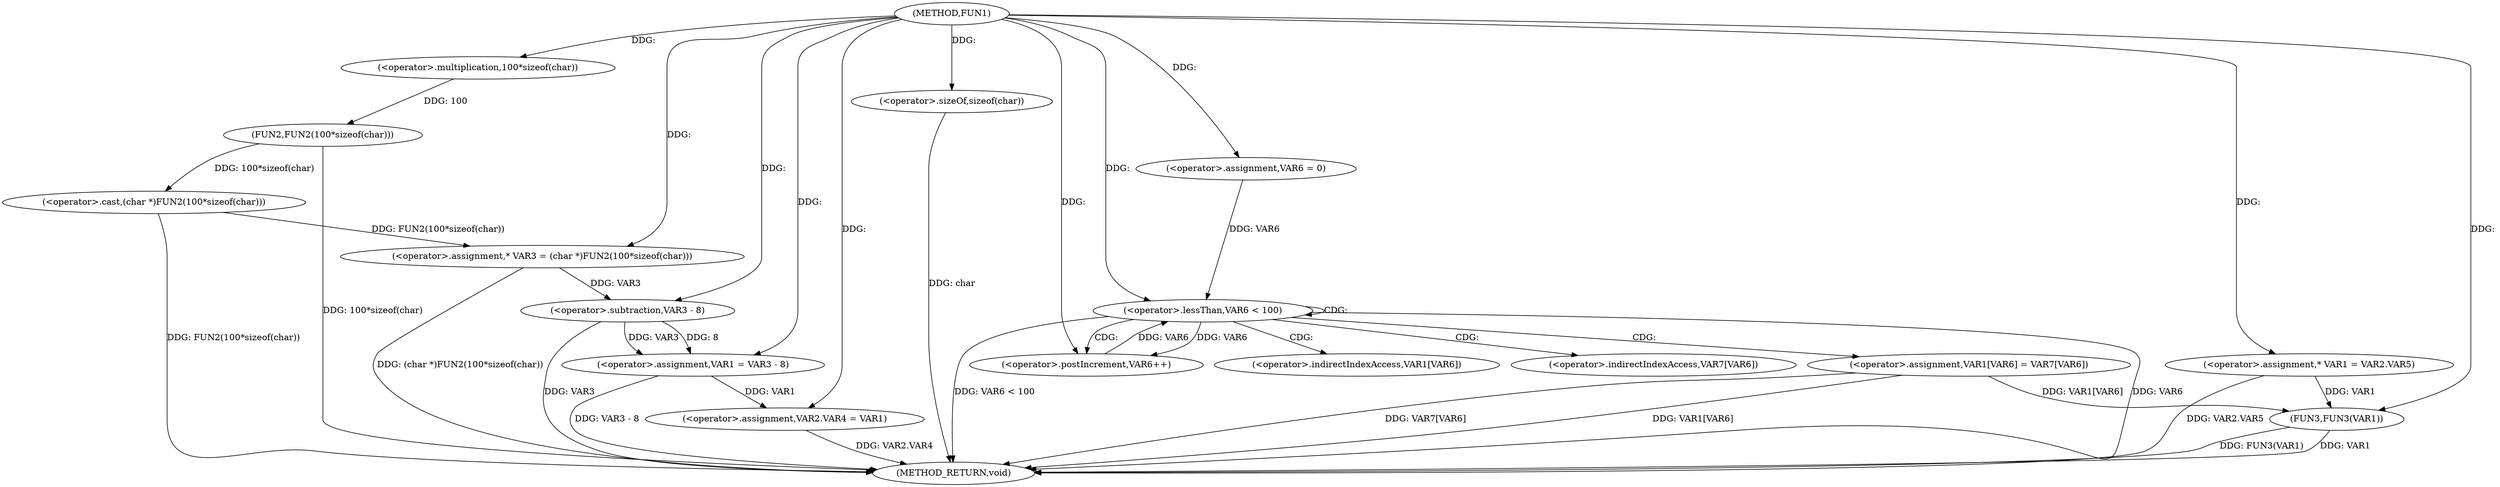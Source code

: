 digraph FUN1 {  
"1000100" [label = "(METHOD,FUN1)" ]
"1000153" [label = "(METHOD_RETURN,void)" ]
"1000105" [label = "(<operator>.assignment,* VAR3 = (char *)FUN2(100*sizeof(char)))" ]
"1000107" [label = "(<operator>.cast,(char *)FUN2(100*sizeof(char)))" ]
"1000109" [label = "(FUN2,FUN2(100*sizeof(char)))" ]
"1000110" [label = "(<operator>.multiplication,100*sizeof(char))" ]
"1000112" [label = "(<operator>.sizeOf,sizeof(char))" ]
"1000114" [label = "(<operator>.assignment,VAR1 = VAR3 - 8)" ]
"1000116" [label = "(<operator>.subtraction,VAR3 - 8)" ]
"1000119" [label = "(<operator>.assignment,VAR2.VAR4 = VAR1)" ]
"1000126" [label = "(<operator>.assignment,* VAR1 = VAR2.VAR5)" ]
"1000135" [label = "(<operator>.assignment,VAR6 = 0)" ]
"1000138" [label = "(<operator>.lessThan,VAR6 < 100)" ]
"1000141" [label = "(<operator>.postIncrement,VAR6++)" ]
"1000144" [label = "(<operator>.assignment,VAR1[VAR6] = VAR7[VAR6])" ]
"1000151" [label = "(FUN3,FUN3(VAR1))" ]
"1000145" [label = "(<operator>.indirectIndexAccess,VAR1[VAR6])" ]
"1000148" [label = "(<operator>.indirectIndexAccess,VAR7[VAR6])" ]
  "1000116" -> "1000153"  [ label = "DDG: VAR3"] 
  "1000151" -> "1000153"  [ label = "DDG: VAR1"] 
  "1000144" -> "1000153"  [ label = "DDG: VAR7[VAR6]"] 
  "1000144" -> "1000153"  [ label = "DDG: VAR1[VAR6]"] 
  "1000114" -> "1000153"  [ label = "DDG: VAR3 - 8"] 
  "1000107" -> "1000153"  [ label = "DDG: FUN2(100*sizeof(char))"] 
  "1000105" -> "1000153"  [ label = "DDG: (char *)FUN2(100*sizeof(char))"] 
  "1000151" -> "1000153"  [ label = "DDG: FUN3(VAR1)"] 
  "1000138" -> "1000153"  [ label = "DDG: VAR6"] 
  "1000112" -> "1000153"  [ label = "DDG: char"] 
  "1000109" -> "1000153"  [ label = "DDG: 100*sizeof(char)"] 
  "1000119" -> "1000153"  [ label = "DDG: VAR2.VAR4"] 
  "1000126" -> "1000153"  [ label = "DDG: VAR2.VAR5"] 
  "1000138" -> "1000153"  [ label = "DDG: VAR6 < 100"] 
  "1000107" -> "1000105"  [ label = "DDG: FUN2(100*sizeof(char))"] 
  "1000100" -> "1000105"  [ label = "DDG: "] 
  "1000109" -> "1000107"  [ label = "DDG: 100*sizeof(char)"] 
  "1000110" -> "1000109"  [ label = "DDG: 100"] 
  "1000100" -> "1000110"  [ label = "DDG: "] 
  "1000100" -> "1000112"  [ label = "DDG: "] 
  "1000116" -> "1000114"  [ label = "DDG: VAR3"] 
  "1000116" -> "1000114"  [ label = "DDG: 8"] 
  "1000100" -> "1000114"  [ label = "DDG: "] 
  "1000105" -> "1000116"  [ label = "DDG: VAR3"] 
  "1000100" -> "1000116"  [ label = "DDG: "] 
  "1000114" -> "1000119"  [ label = "DDG: VAR1"] 
  "1000100" -> "1000119"  [ label = "DDG: "] 
  "1000100" -> "1000126"  [ label = "DDG: "] 
  "1000100" -> "1000135"  [ label = "DDG: "] 
  "1000141" -> "1000138"  [ label = "DDG: VAR6"] 
  "1000135" -> "1000138"  [ label = "DDG: VAR6"] 
  "1000100" -> "1000138"  [ label = "DDG: "] 
  "1000138" -> "1000141"  [ label = "DDG: VAR6"] 
  "1000100" -> "1000141"  [ label = "DDG: "] 
  "1000126" -> "1000151"  [ label = "DDG: VAR1"] 
  "1000144" -> "1000151"  [ label = "DDG: VAR1[VAR6]"] 
  "1000100" -> "1000151"  [ label = "DDG: "] 
  "1000138" -> "1000141"  [ label = "CDG: "] 
  "1000138" -> "1000145"  [ label = "CDG: "] 
  "1000138" -> "1000148"  [ label = "CDG: "] 
  "1000138" -> "1000144"  [ label = "CDG: "] 
  "1000138" -> "1000138"  [ label = "CDG: "] 
}
